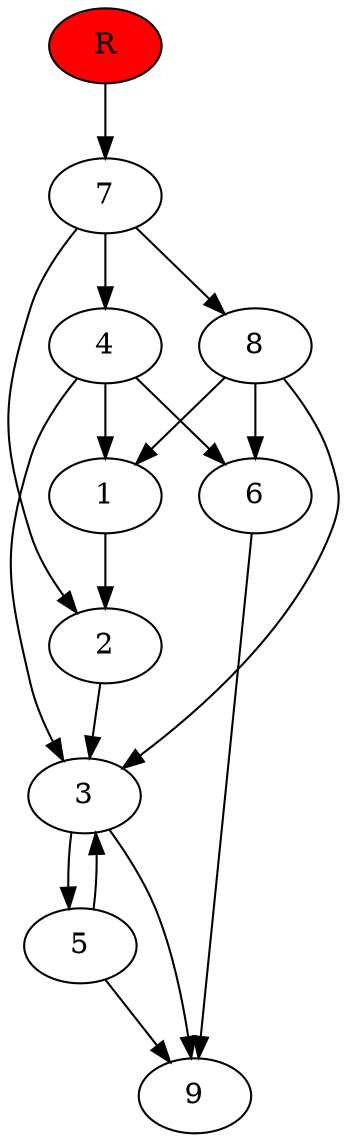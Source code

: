 digraph prb54120 {
	1
	2
	3
	4
	5
	6
	7
	8
	R [fillcolor="#ff0000" style=filled]
	1 -> 2
	2 -> 3
	3 -> 5
	3 -> 9
	4 -> 1
	4 -> 3
	4 -> 6
	5 -> 3
	5 -> 9
	6 -> 9
	7 -> 2
	7 -> 4
	7 -> 8
	8 -> 1
	8 -> 3
	8 -> 6
	R -> 7
}
